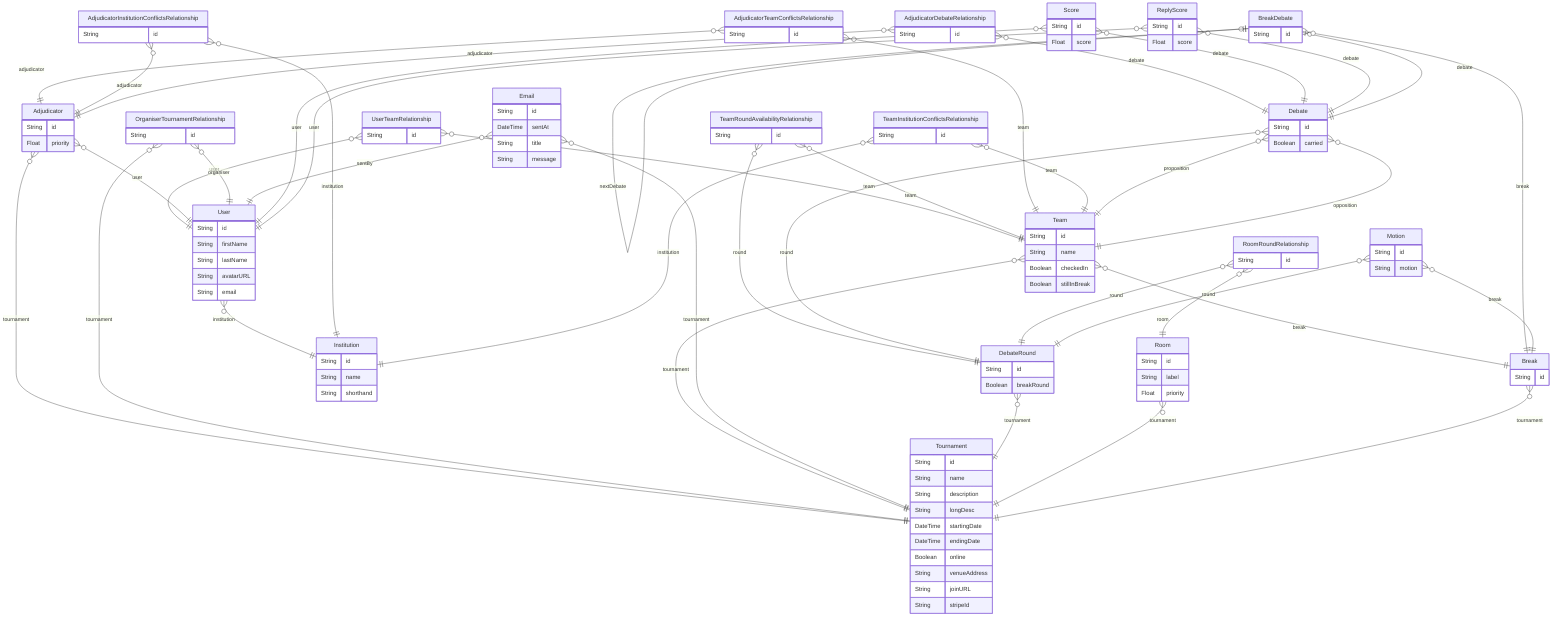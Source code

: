 erDiagram

  User {
    String id
    String firstName
    String lastName
    String avatarURL
    String email  
  }


  UserTeamRelationship {
    String id  
  }


  TeamRoundAvailabilityRelationship {
    String id  
  }


  AdjudicatorTeamConflictsRelationship {
    String id  
  }


  AdjudicatorInstitutionConflictsRelationship {
    String id  
  }


  TeamInstitutionConflictsRelationship {
    String id  
  }


  Adjudicator {
    String id
    Float priority  
  }


  AdjudicatorDebateRelationship {
    String id  
  }


  OrganiserTournamentRelationship {
    String id  
  }


  Team {
    String id
    String name
    Boolean checkedIn
    Boolean stillInBreak  
  }


  Tournament {
    String id
    String name
    String description
    String longDesc
    DateTime startingDate
    DateTime endingDate
    Boolean online
    String venueAddress
    String joinURL
    String stripeId  
  }


  Email {
    String id
    DateTime sentAt
    String title
    String message  
  }


  DebateRound {
    String id
    Boolean breakRound  
  }


  Debate {
    String id
    Boolean carried  
  }


  Score {
    String id
    Float score  
  }


  ReplyScore {
    String id
    Float score  
  }


  RoomRoundRelationship {
    String id  
  }


  Room {
    String id
    String label
    Float priority  
  }


  Institution {
    String id
    String name
    String shorthand  
  }


  Break {
    String id  
  }


  BreakDebate {
    String id  
  }


  Motion {
    String id
    String motion  
  }

  User o{--|| Institution : "institution"
  UserTeamRelationship o{--|| User : "user"
  UserTeamRelationship o{--|| Team : "team"
  TeamRoundAvailabilityRelationship o{--|| DebateRound : "round"
  TeamRoundAvailabilityRelationship o{--|| Team : "team"
  AdjudicatorTeamConflictsRelationship o{--|| Adjudicator : "adjudicator"
  AdjudicatorTeamConflictsRelationship o{--|| Team : "team"
  AdjudicatorInstitutionConflictsRelationship o{--|| Adjudicator : "adjudicator"
  AdjudicatorInstitutionConflictsRelationship o{--|| Institution : "institution"
  TeamInstitutionConflictsRelationship o{--|| Team : "team"
  TeamInstitutionConflictsRelationship o{--|| Institution : "institution"
  Adjudicator o{--|| User : "user"
  Adjudicator o{--|| Tournament : "tournament"
  AdjudicatorDebateRelationship o{--|| Adjudicator : "adjudicator"
  AdjudicatorDebateRelationship o{--|| Debate : "debate"
  OrganiserTournamentRelationship o{--|| User : "organiser"
  OrganiserTournamentRelationship o{--|| Tournament : "tournament"
  Team o{--|| Tournament : "tournament"
  Team o{--|| Break : "break"
  Email o{--|| User : "sentBy"
  Email o{--|| Tournament : "tournament"
  DebateRound o{--|| Tournament : "tournament"
  Debate o{--|| DebateRound : "round"
  Debate o{--|| Team : "proposition"
  Debate o{--|| Team : "opposition"
  Score o{--|| Debate : "debate"
  Score o{--|| User : "user"
  ReplyScore o{--|| Debate : "debate"
  ReplyScore o{--|| User : "user"
  RoomRoundRelationship o{--|| Room : "room"
  RoomRoundRelationship o{--|| DebateRound : "round"
  Room o{--|| Tournament : "tournament"
  Break o{--|| Tournament : "tournament"
  BreakDebate o|--|| BreakDebate : "nextDebate"
  BreakDebate o|--|| Debate : "debate"
  BreakDebate o{--|| Break : "break"
  Motion o{--|| DebateRound : "round"
  Motion o{--|| Break : "break"